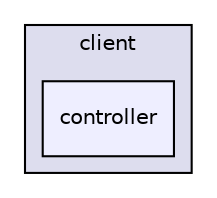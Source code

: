digraph "src/es/ucm/tfg/controlremotolinux/client/controller/" {
  compound=true
  node [ fontsize="10", fontname="Helvetica"];
  edge [ labelfontsize="10", labelfontname="Helvetica"];
  subgraph clusterdir_b69e1a1779b0fb6d3c2fc8c9d5459b9d {
    graph [ bgcolor="#ddddee", pencolor="black", label="client" fontname="Helvetica", fontsize="10", URL="dir_b69e1a1779b0fb6d3c2fc8c9d5459b9d.html"]
  dir_79369056839a0b70f2ad88a95c397da7 [shape=box, label="controller", style="filled", fillcolor="#eeeeff", pencolor="black", URL="dir_79369056839a0b70f2ad88a95c397da7.html"];
  }
}
